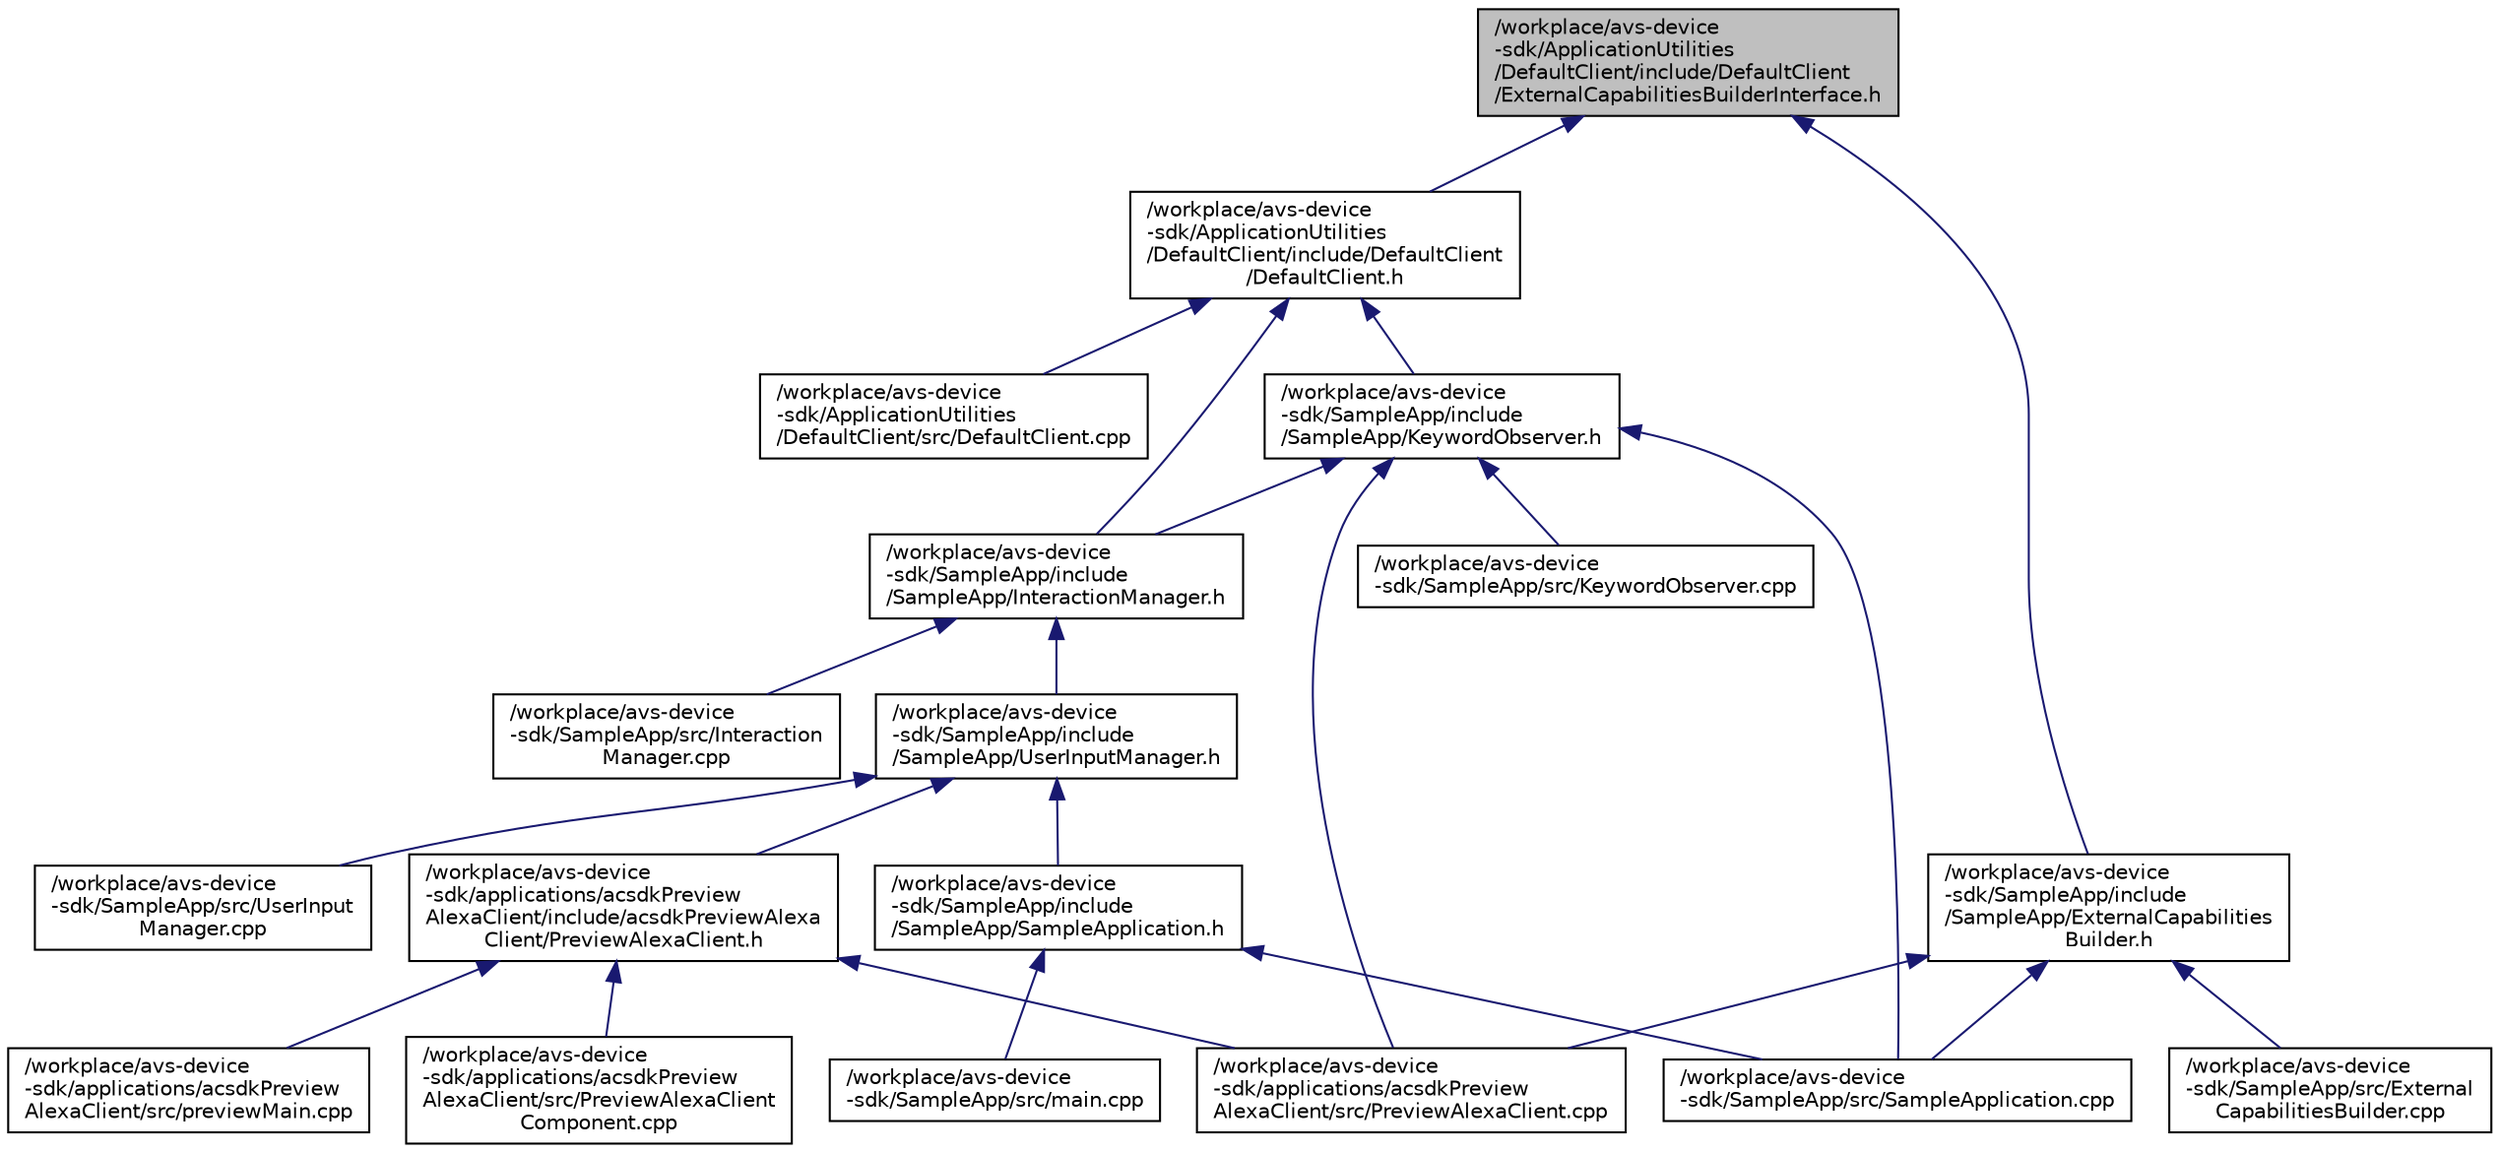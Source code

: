 digraph "/workplace/avs-device-sdk/ApplicationUtilities/DefaultClient/include/DefaultClient/ExternalCapabilitiesBuilderInterface.h"
{
  edge [fontname="Helvetica",fontsize="10",labelfontname="Helvetica",labelfontsize="10"];
  node [fontname="Helvetica",fontsize="10",shape=record];
  Node274 [label="/workplace/avs-device\l-sdk/ApplicationUtilities\l/DefaultClient/include/DefaultClient\l/ExternalCapabilitiesBuilderInterface.h",height=0.2,width=0.4,color="black", fillcolor="grey75", style="filled", fontcolor="black"];
  Node274 -> Node275 [dir="back",color="midnightblue",fontsize="10",style="solid",fontname="Helvetica"];
  Node275 [label="/workplace/avs-device\l-sdk/ApplicationUtilities\l/DefaultClient/include/DefaultClient\l/DefaultClient.h",height=0.2,width=0.4,color="black", fillcolor="white", style="filled",URL="$_default_client_8h.html"];
  Node275 -> Node276 [dir="back",color="midnightblue",fontsize="10",style="solid",fontname="Helvetica"];
  Node276 [label="/workplace/avs-device\l-sdk/ApplicationUtilities\l/DefaultClient/src/DefaultClient.cpp",height=0.2,width=0.4,color="black", fillcolor="white", style="filled",URL="$_default_client_8cpp.html"];
  Node275 -> Node277 [dir="back",color="midnightblue",fontsize="10",style="solid",fontname="Helvetica"];
  Node277 [label="/workplace/avs-device\l-sdk/SampleApp/include\l/SampleApp/InteractionManager.h",height=0.2,width=0.4,color="black", fillcolor="white", style="filled",URL="$_interaction_manager_8h.html"];
  Node277 -> Node278 [dir="back",color="midnightblue",fontsize="10",style="solid",fontname="Helvetica"];
  Node278 [label="/workplace/avs-device\l-sdk/SampleApp/include\l/SampleApp/UserInputManager.h",height=0.2,width=0.4,color="black", fillcolor="white", style="filled",URL="$_user_input_manager_8h.html"];
  Node278 -> Node279 [dir="back",color="midnightblue",fontsize="10",style="solid",fontname="Helvetica"];
  Node279 [label="/workplace/avs-device\l-sdk/applications/acsdkPreview\lAlexaClient/include/acsdkPreviewAlexa\lClient/PreviewAlexaClient.h",height=0.2,width=0.4,color="black", fillcolor="white", style="filled",URL="$_preview_alexa_client_8h.html"];
  Node279 -> Node280 [dir="back",color="midnightblue",fontsize="10",style="solid",fontname="Helvetica"];
  Node280 [label="/workplace/avs-device\l-sdk/applications/acsdkPreview\lAlexaClient/src/PreviewAlexaClient.cpp",height=0.2,width=0.4,color="black", fillcolor="white", style="filled",URL="$_preview_alexa_client_8cpp.html"];
  Node279 -> Node281 [dir="back",color="midnightblue",fontsize="10",style="solid",fontname="Helvetica"];
  Node281 [label="/workplace/avs-device\l-sdk/applications/acsdkPreview\lAlexaClient/src/PreviewAlexaClient\lComponent.cpp",height=0.2,width=0.4,color="black", fillcolor="white", style="filled",URL="$_preview_alexa_client_component_8cpp.html"];
  Node279 -> Node282 [dir="back",color="midnightblue",fontsize="10",style="solid",fontname="Helvetica"];
  Node282 [label="/workplace/avs-device\l-sdk/applications/acsdkPreview\lAlexaClient/src/previewMain.cpp",height=0.2,width=0.4,color="black", fillcolor="white", style="filled",URL="$preview_main_8cpp.html"];
  Node278 -> Node283 [dir="back",color="midnightblue",fontsize="10",style="solid",fontname="Helvetica"];
  Node283 [label="/workplace/avs-device\l-sdk/SampleApp/include\l/SampleApp/SampleApplication.h",height=0.2,width=0.4,color="black", fillcolor="white", style="filled",URL="$_sample_application_8h.html"];
  Node283 -> Node284 [dir="back",color="midnightblue",fontsize="10",style="solid",fontname="Helvetica"];
  Node284 [label="/workplace/avs-device\l-sdk/SampleApp/src/main.cpp",height=0.2,width=0.4,color="black", fillcolor="white", style="filled",URL="$main_8cpp.html"];
  Node283 -> Node285 [dir="back",color="midnightblue",fontsize="10",style="solid",fontname="Helvetica"];
  Node285 [label="/workplace/avs-device\l-sdk/SampleApp/src/SampleApplication.cpp",height=0.2,width=0.4,color="black", fillcolor="white", style="filled",URL="$_sample_application_8cpp.html"];
  Node278 -> Node286 [dir="back",color="midnightblue",fontsize="10",style="solid",fontname="Helvetica"];
  Node286 [label="/workplace/avs-device\l-sdk/SampleApp/src/UserInput\lManager.cpp",height=0.2,width=0.4,color="black", fillcolor="white", style="filled",URL="$_user_input_manager_8cpp.html"];
  Node277 -> Node287 [dir="back",color="midnightblue",fontsize="10",style="solid",fontname="Helvetica"];
  Node287 [label="/workplace/avs-device\l-sdk/SampleApp/src/Interaction\lManager.cpp",height=0.2,width=0.4,color="black", fillcolor="white", style="filled",URL="$_interaction_manager_8cpp.html"];
  Node275 -> Node288 [dir="back",color="midnightblue",fontsize="10",style="solid",fontname="Helvetica"];
  Node288 [label="/workplace/avs-device\l-sdk/SampleApp/include\l/SampleApp/KeywordObserver.h",height=0.2,width=0.4,color="black", fillcolor="white", style="filled",URL="$_keyword_observer_8h.html"];
  Node288 -> Node280 [dir="back",color="midnightblue",fontsize="10",style="solid",fontname="Helvetica"];
  Node288 -> Node277 [dir="back",color="midnightblue",fontsize="10",style="solid",fontname="Helvetica"];
  Node288 -> Node289 [dir="back",color="midnightblue",fontsize="10",style="solid",fontname="Helvetica"];
  Node289 [label="/workplace/avs-device\l-sdk/SampleApp/src/KeywordObserver.cpp",height=0.2,width=0.4,color="black", fillcolor="white", style="filled",URL="$_keyword_observer_8cpp.html"];
  Node288 -> Node285 [dir="back",color="midnightblue",fontsize="10",style="solid",fontname="Helvetica"];
  Node274 -> Node290 [dir="back",color="midnightblue",fontsize="10",style="solid",fontname="Helvetica"];
  Node290 [label="/workplace/avs-device\l-sdk/SampleApp/include\l/SampleApp/ExternalCapabilities\lBuilder.h",height=0.2,width=0.4,color="black", fillcolor="white", style="filled",URL="$_external_capabilities_builder_8h.html"];
  Node290 -> Node280 [dir="back",color="midnightblue",fontsize="10",style="solid",fontname="Helvetica"];
  Node290 -> Node291 [dir="back",color="midnightblue",fontsize="10",style="solid",fontname="Helvetica"];
  Node291 [label="/workplace/avs-device\l-sdk/SampleApp/src/External\lCapabilitiesBuilder.cpp",height=0.2,width=0.4,color="black", fillcolor="white", style="filled",URL="$_external_capabilities_builder_8cpp.html"];
  Node290 -> Node285 [dir="back",color="midnightblue",fontsize="10",style="solid",fontname="Helvetica"];
}
